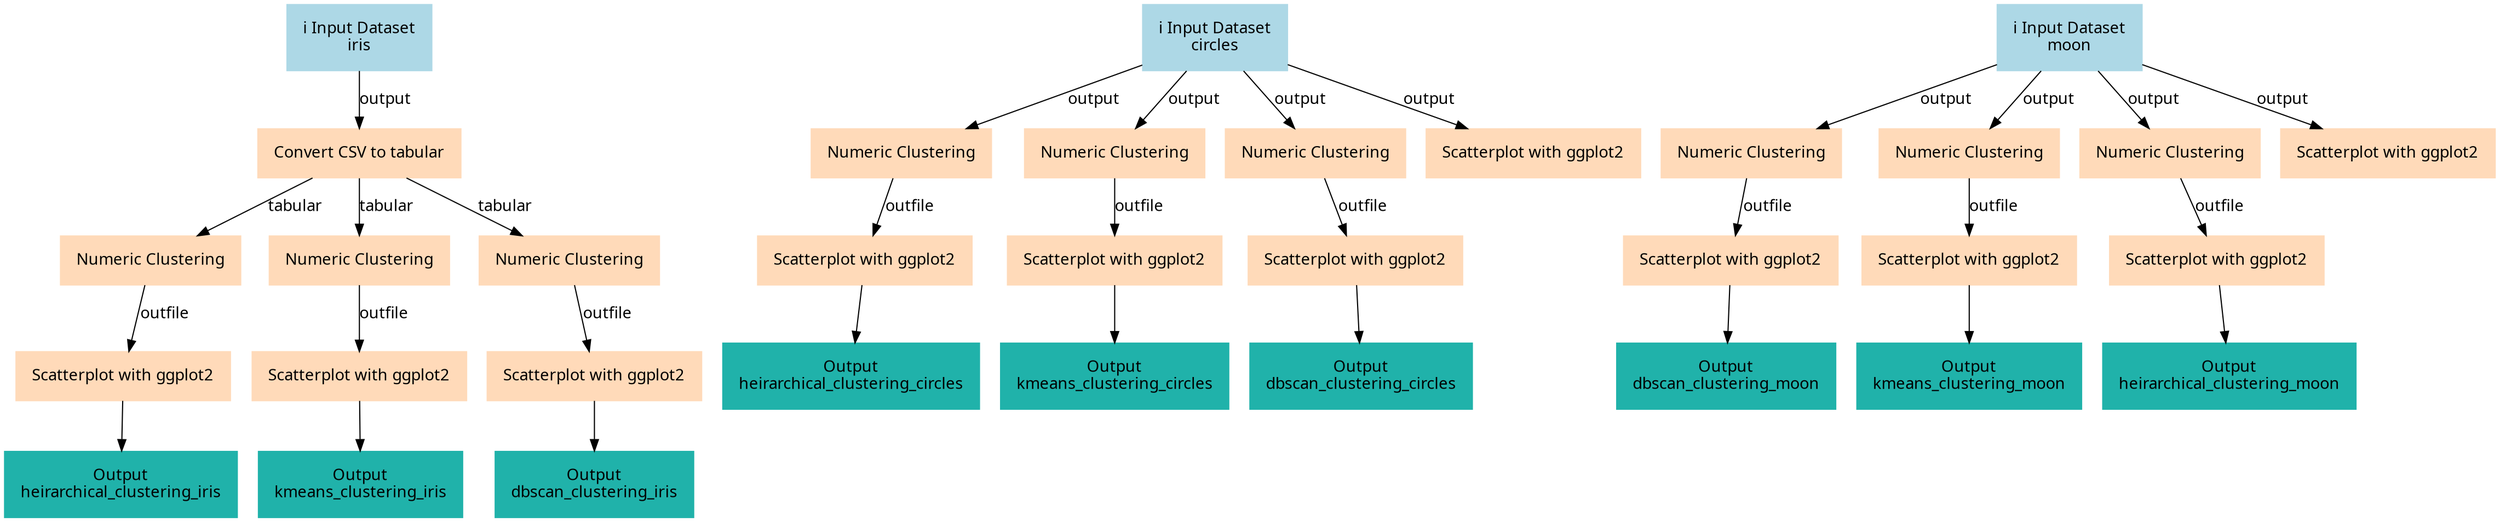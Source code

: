 digraph main {
  node [fontname="Atkinson Hyperlegible", shape=box, color=white,style=filled,color=peachpuff,margin="0.2,0.2"];
  edge [fontname="Atkinson Hyperlegible"];
  0[color=lightblue,label="ℹ️ Input Dataset\niris"]
  1[color=lightblue,label="ℹ️ Input Dataset\ncircles"]
  10[label="Numeric Clustering"]
  2 -> 10 [label="output"]
  11[label="Numeric Clustering"]
  2 -> 11 [label="output"]
  12[label="Numeric Clustering"]
  3 -> 12 [label="tabular"]
  13[label="Numeric Clustering"]
  3 -> 13 [label="tabular"]
  14[label="Numeric Clustering"]
  3 -> 14 [label="tabular"]
  15[label="Scatterplot with ggplot2"]
  5 -> 15 [label="outfile"]
  k275528af4af34dc6a958737f4d2f89bd[color=lightseagreen,label="Output\nheirarchical_clustering_circles"]
  15 -> k275528af4af34dc6a958737f4d2f89bd
  16[label="Scatterplot with ggplot2"]
  6 -> 16 [label="outfile"]
  k870b03ca6b2c42abbbcc6c4bbecf8ea9[color=lightseagreen,label="Output\nkmeans_clustering_circles"]
  16 -> k870b03ca6b2c42abbbcc6c4bbecf8ea9
  17[label="Scatterplot with ggplot2"]
  7 -> 17 [label="outfile"]
  k9664ba0546644ceb8f930974b20bf9e1[color=lightseagreen,label="Output\ndbscan_clustering_circles"]
  17 -> k9664ba0546644ceb8f930974b20bf9e1
  18[label="Scatterplot with ggplot2"]
  9 -> 18 [label="outfile"]
  kd82a44837f38461496b42a9b3316c808[color=lightseagreen,label="Output\nheirarchical_clustering_moon"]
  18 -> kd82a44837f38461496b42a9b3316c808
  19[label="Scatterplot with ggplot2"]
  10 -> 19 [label="outfile"]
  k00c0ca584ee546068c1bc172431e5dbd[color=lightseagreen,label="Output\ndbscan_clustering_moon"]
  19 -> k00c0ca584ee546068c1bc172431e5dbd
  2[color=lightblue,label="ℹ️ Input Dataset\nmoon"]
  20[label="Scatterplot with ggplot2"]
  11 -> 20 [label="outfile"]
  k5717bf2283e346a28f6d12a1fa41439b[color=lightseagreen,label="Output\nkmeans_clustering_moon"]
  20 -> k5717bf2283e346a28f6d12a1fa41439b
  21[label="Scatterplot with ggplot2"]
  12 -> 21 [label="outfile"]
  k0ace8714ff3a4efda64970924b1e6230[color=lightseagreen,label="Output\nheirarchical_clustering_iris"]
  21 -> k0ace8714ff3a4efda64970924b1e6230
  22[label="Scatterplot with ggplot2"]
  13 -> 22 [label="outfile"]
  ke6f69d7dc9e340238daf87f6b0afc3fd[color=lightseagreen,label="Output\nkmeans_clustering_iris"]
  22 -> ke6f69d7dc9e340238daf87f6b0afc3fd
  23[label="Scatterplot with ggplot2"]
  14 -> 23 [label="outfile"]
  k119d1cde567a47f099de00d3557c38a2[color=lightseagreen,label="Output\ndbscan_clustering_iris"]
  23 -> k119d1cde567a47f099de00d3557c38a2
  3[label="Convert CSV to tabular"]
  0 -> 3 [label="output"]
  4[label="Scatterplot with ggplot2"]
  1 -> 4 [label="output"]
  5[label="Numeric Clustering"]
  1 -> 5 [label="output"]
  6[label="Numeric Clustering"]
  1 -> 6 [label="output"]
  7[label="Numeric Clustering"]
  1 -> 7 [label="output"]
  8[label="Scatterplot with ggplot2"]
  2 -> 8 [label="output"]
  9[label="Numeric Clustering"]
  2 -> 9 [label="output"]
}